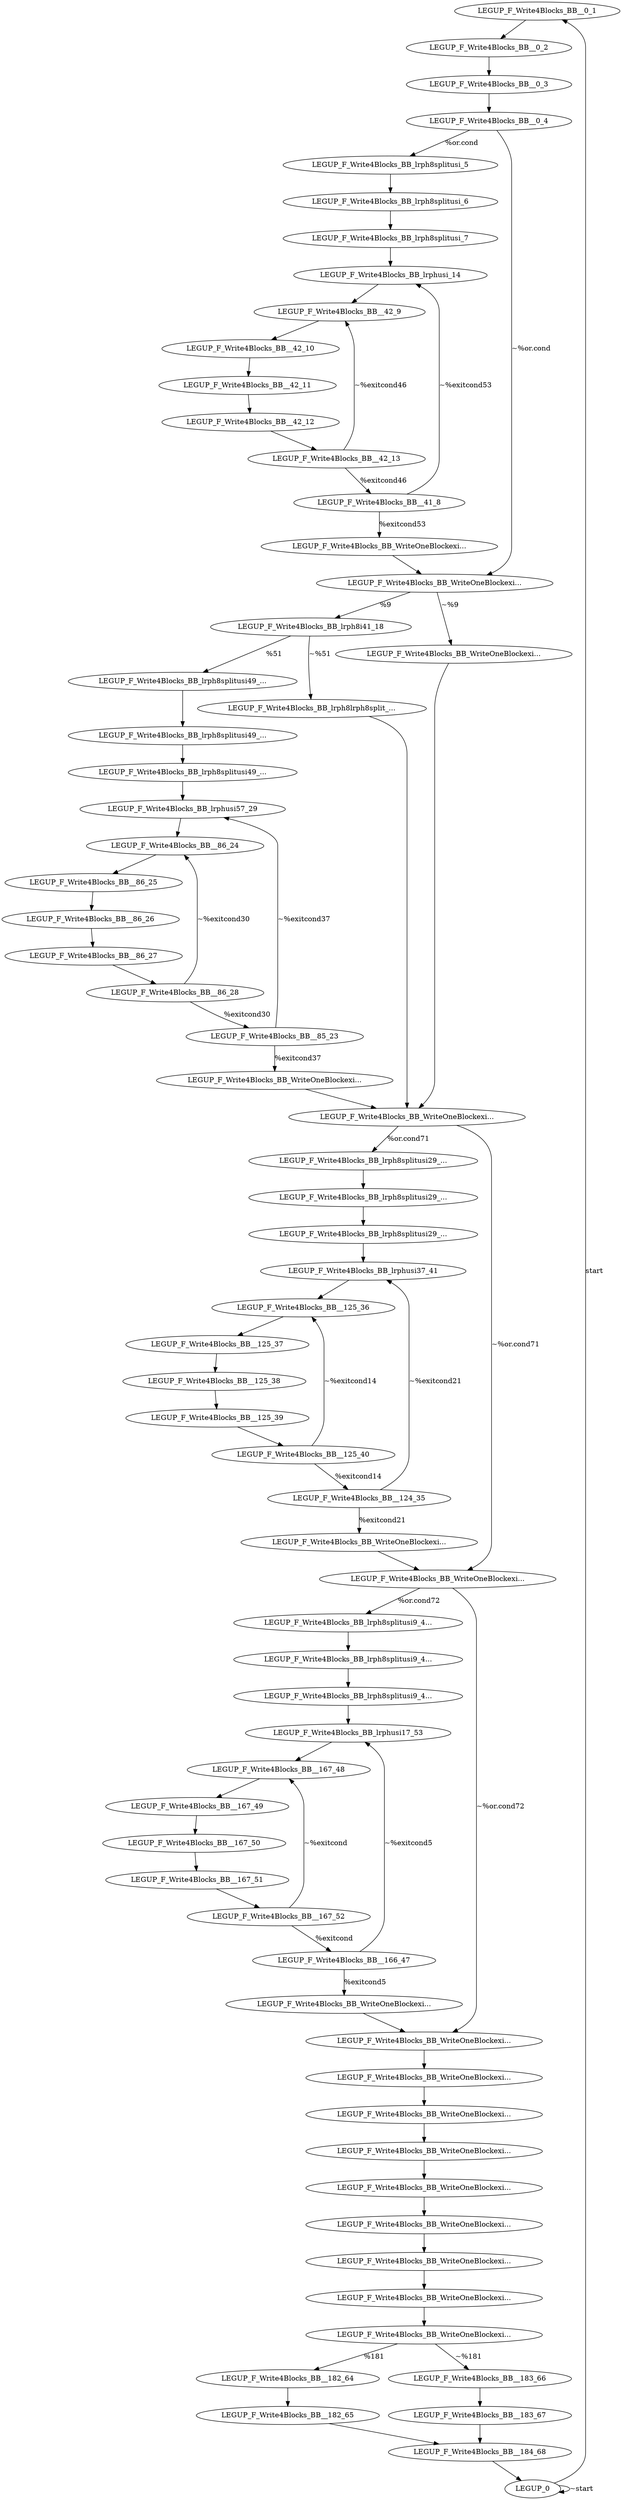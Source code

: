 digraph {
Node0x40a7770[label="LEGUP_F_Write4Blocks_BB__0_1"];
Node0x40a75d0[label="LEGUP_0"];
Node0x40a75d0 -> Node0x40a7770[label="start"];
Node0x40a75d0 -> Node0x40a75d0[label="~start"];
Node0x40aa420[label="LEGUP_F_Write4Blocks_BB__0_2"];
Node0x40a7770 -> Node0x40aa420;
Node0x40aa560[label="LEGUP_F_Write4Blocks_BB__0_3"];
Node0x40aa420 -> Node0x40aa560;
Node0x40aa6a0[label="LEGUP_F_Write4Blocks_BB__0_4"];
Node0x40aa560 -> Node0x40aa6a0;
Node0x40a78c0[label="LEGUP_F_Write4Blocks_BB_lrph8splitusi_5"];
Node0x40aa6a0 -> Node0x40a78c0[label="%or.cond"];
Node0x40a7f50[label="LEGUP_F_Write4Blocks_BB_WriteOneBlockexi..."];
Node0x40aa6a0 -> Node0x40a7f50[label="~%or.cond"];
Node0x40aba80[label="LEGUP_F_Write4Blocks_BB_lrph8splitusi_6"];
Node0x40a78c0 -> Node0x40aba80;
Node0x40abb50[label="LEGUP_F_Write4Blocks_BB_lrph8splitusi_7"];
Node0x40aba80 -> Node0x40abb50;
Node0x40a7cb0[label="LEGUP_F_Write4Blocks_BB_lrphusi_14"];
Node0x40abb50 -> Node0x40a7cb0;
Node0x40a7e00[label="LEGUP_F_Write4Blocks_BB_WriteOneBlockexi..."];
Node0x40a7a10[label="LEGUP_F_Write4Blocks_BB__41_8"];
Node0x40a7a10 -> Node0x40a7e00[label="%exitcond53"];
Node0x40a7a10 -> Node0x40a7cb0[label="~%exitcond53"];
Node0x40aa7d0[label="LEGUP_F_Write4Blocks_BB__42_10"];
Node0x40a7b60[label="LEGUP_F_Write4Blocks_BB__42_9"];
Node0x40a7b60 -> Node0x40aa7d0;
Node0x40aa8a0[label="LEGUP_F_Write4Blocks_BB__42_11"];
Node0x40aa7d0 -> Node0x40aa8a0;
Node0x40aa970[label="LEGUP_F_Write4Blocks_BB__42_12"];
Node0x40aa8a0 -> Node0x40aa970;
Node0x40aaa40[label="LEGUP_F_Write4Blocks_BB__42_13"];
Node0x40aa970 -> Node0x40aaa40;
Node0x40aaa40 -> Node0x40a7a10[label="%exitcond46"];
Node0x40aaa40 -> Node0x40a7b60[label="~%exitcond46"];
Node0x40a7cb0 -> Node0x40a7b60;
Node0x40a7e00 -> Node0x40a7f50;
Node0x40a81f0[label="LEGUP_F_Write4Blocks_BB_lrph8i41_18"];
Node0x40a7f50 -> Node0x40a81f0[label="%9"];
Node0x40a80a0[label="LEGUP_F_Write4Blocks_BB_WriteOneBlockexi..."];
Node0x40a7f50 -> Node0x40a80a0[label="~%9"];
Node0x40a8b80[label="LEGUP_F_Write4Blocks_BB_WriteOneBlockexi..."];
Node0x40a80a0 -> Node0x40a8b80;
Node0x40a8490[label="LEGUP_F_Write4Blocks_BB_lrph8splitusi49_..."];
Node0x40a81f0 -> Node0x40a8490[label="%51"];
Node0x40a8340[label="LEGUP_F_Write4Blocks_BB_lrph8lrph8split_..."];
Node0x40a81f0 -> Node0x40a8340[label="~%51"];
Node0x40a8340 -> Node0x40a8b80;
Node0x408be30[label="LEGUP_F_Write4Blocks_BB_lrph8splitusi49_..."];
Node0x40a8490 -> Node0x408be30;
Node0x408bf00[label="LEGUP_F_Write4Blocks_BB_lrph8splitusi49_..."];
Node0x408be30 -> Node0x408bf00;
Node0x40a8880[label="LEGUP_F_Write4Blocks_BB_lrphusi57_29"];
Node0x408bf00 -> Node0x40a8880;
Node0x40a8a00[label="LEGUP_F_Write4Blocks_BB_WriteOneBlockexi..."];
Node0x40a85e0[label="LEGUP_F_Write4Blocks_BB__85_23"];
Node0x40a85e0 -> Node0x40a8a00[label="%exitcond37"];
Node0x40a85e0 -> Node0x40a8880[label="~%exitcond37"];
Node0x408b090[label="LEGUP_F_Write4Blocks_BB__86_25"];
Node0x40a8730[label="LEGUP_F_Write4Blocks_BB__86_24"];
Node0x40a8730 -> Node0x408b090;
Node0x408b160[label="LEGUP_F_Write4Blocks_BB__86_26"];
Node0x408b090 -> Node0x408b160;
Node0x408b230[label="LEGUP_F_Write4Blocks_BB__86_27"];
Node0x408b160 -> Node0x408b230;
Node0x408b300[label="LEGUP_F_Write4Blocks_BB__86_28"];
Node0x408b230 -> Node0x408b300;
Node0x408b300 -> Node0x40a85e0[label="%exitcond30"];
Node0x408b300 -> Node0x40a8730[label="~%exitcond30"];
Node0x40a8880 -> Node0x40a8730;
Node0x40a8a00 -> Node0x40a8b80;
Node0x40a8d00[label="LEGUP_F_Write4Blocks_BB_lrph8splitusi29_..."];
Node0x40a8b80 -> Node0x40a8d00[label="%or.cond71"];
Node0x40a9480[label="LEGUP_F_Write4Blocks_BB_WriteOneBlockexi..."];
Node0x40a8b80 -> Node0x40a9480[label="~%or.cond71"];
Node0x408b7c0[label="LEGUP_F_Write4Blocks_BB_lrph8splitusi29_..."];
Node0x40a8d00 -> Node0x408b7c0;
Node0x408b890[label="LEGUP_F_Write4Blocks_BB_lrph8splitusi29_..."];
Node0x408b7c0 -> Node0x408b890;
Node0x40a9180[label="LEGUP_F_Write4Blocks_BB_lrphusi37_41"];
Node0x408b890 -> Node0x40a9180;
Node0x40a9300[label="LEGUP_F_Write4Blocks_BB_WriteOneBlockexi..."];
Node0x40a8e80[label="LEGUP_F_Write4Blocks_BB__124_35"];
Node0x40a8e80 -> Node0x40a9300[label="%exitcond21"];
Node0x40a8e80 -> Node0x40a9180[label="~%exitcond21"];
Node0x408e480[label="LEGUP_F_Write4Blocks_BB__125_37"];
Node0x40a9000[label="LEGUP_F_Write4Blocks_BB__125_36"];
Node0x40a9000 -> Node0x408e480;
Node0x408e550[label="LEGUP_F_Write4Blocks_BB__125_38"];
Node0x408e480 -> Node0x408e550;
Node0x408e620[label="LEGUP_F_Write4Blocks_BB__125_39"];
Node0x408e550 -> Node0x408e620;
Node0x408e6f0[label="LEGUP_F_Write4Blocks_BB__125_40"];
Node0x408e620 -> Node0x408e6f0;
Node0x408e6f0 -> Node0x40a8e80[label="%exitcond14"];
Node0x408e6f0 -> Node0x40a9000[label="~%exitcond14"];
Node0x40a9180 -> Node0x40a9000;
Node0x40a9300 -> Node0x40a9480;
Node0x40a9600[label="LEGUP_F_Write4Blocks_BB_lrph8splitusi9_4..."];
Node0x40a9480 -> Node0x40a9600[label="%or.cond72"];
Node0x40a9d80[label="LEGUP_F_Write4Blocks_BB_WriteOneBlockexi..."];
Node0x40a9480 -> Node0x40a9d80[label="~%or.cond72"];
Node0x408ea60[label="LEGUP_F_Write4Blocks_BB_lrph8splitusi9_4..."];
Node0x40a9600 -> Node0x408ea60;
Node0x408eb30[label="LEGUP_F_Write4Blocks_BB_lrph8splitusi9_4..."];
Node0x408ea60 -> Node0x408eb30;
Node0x40a9a80[label="LEGUP_F_Write4Blocks_BB_lrphusi17_53"];
Node0x408eb30 -> Node0x40a9a80;
Node0x40a9c00[label="LEGUP_F_Write4Blocks_BB_WriteOneBlockexi..."];
Node0x40a9780[label="LEGUP_F_Write4Blocks_BB__166_47"];
Node0x40a9780 -> Node0x40a9c00[label="%exitcond5"];
Node0x40a9780 -> Node0x40a9a80[label="~%exitcond5"];
Node0x40932c0[label="LEGUP_F_Write4Blocks_BB__167_49"];
Node0x40a9900[label="LEGUP_F_Write4Blocks_BB__167_48"];
Node0x40a9900 -> Node0x40932c0;
Node0x4093390[label="LEGUP_F_Write4Blocks_BB__167_50"];
Node0x40932c0 -> Node0x4093390;
Node0x4093460[label="LEGUP_F_Write4Blocks_BB__167_51"];
Node0x4093390 -> Node0x4093460;
Node0x4093530[label="LEGUP_F_Write4Blocks_BB__167_52"];
Node0x4093460 -> Node0x4093530;
Node0x4093530 -> Node0x40a9780[label="%exitcond"];
Node0x4093530 -> Node0x40a9900[label="~%exitcond"];
Node0x40a9a80 -> Node0x40a9900;
Node0x40a9c00 -> Node0x40a9d80;
Node0x4093f50[label="LEGUP_F_Write4Blocks_BB_WriteOneBlockexi..."];
Node0x40a9d80 -> Node0x4093f50;
Node0x4094020[label="LEGUP_F_Write4Blocks_BB_WriteOneBlockexi..."];
Node0x4093f50 -> Node0x4094020;
Node0x40940f0[label="LEGUP_F_Write4Blocks_BB_WriteOneBlockexi..."];
Node0x4094020 -> Node0x40940f0;
Node0x40941c0[label="LEGUP_F_Write4Blocks_BB_WriteOneBlockexi..."];
Node0x40940f0 -> Node0x40941c0;
Node0x4094290[label="LEGUP_F_Write4Blocks_BB_WriteOneBlockexi..."];
Node0x40941c0 -> Node0x4094290;
Node0x4094360[label="LEGUP_F_Write4Blocks_BB_WriteOneBlockexi..."];
Node0x4094290 -> Node0x4094360;
Node0x4094460[label="LEGUP_F_Write4Blocks_BB_WriteOneBlockexi..."];
Node0x4094360 -> Node0x4094460;
Node0x4094560[label="LEGUP_F_Write4Blocks_BB_WriteOneBlockexi..."];
Node0x4094460 -> Node0x4094560;
Node0x40a9f00[label="LEGUP_F_Write4Blocks_BB__182_64"];
Node0x4094560 -> Node0x40a9f00[label="%181"];
Node0x40aa080[label="LEGUP_F_Write4Blocks_BB__183_66"];
Node0x4094560 -> Node0x40aa080[label="~%181"];
Node0x4093a10[label="LEGUP_F_Write4Blocks_BB__182_65"];
Node0x40a9f00 -> Node0x4093a10;
Node0x40aa200[label="LEGUP_F_Write4Blocks_BB__184_68"];
Node0x4093a10 -> Node0x40aa200;
Node0x4093b20[label="LEGUP_F_Write4Blocks_BB__183_67"];
Node0x40aa080 -> Node0x4093b20;
Node0x4093b20 -> Node0x40aa200;
Node0x40aa200 -> Node0x40a75d0;
}
